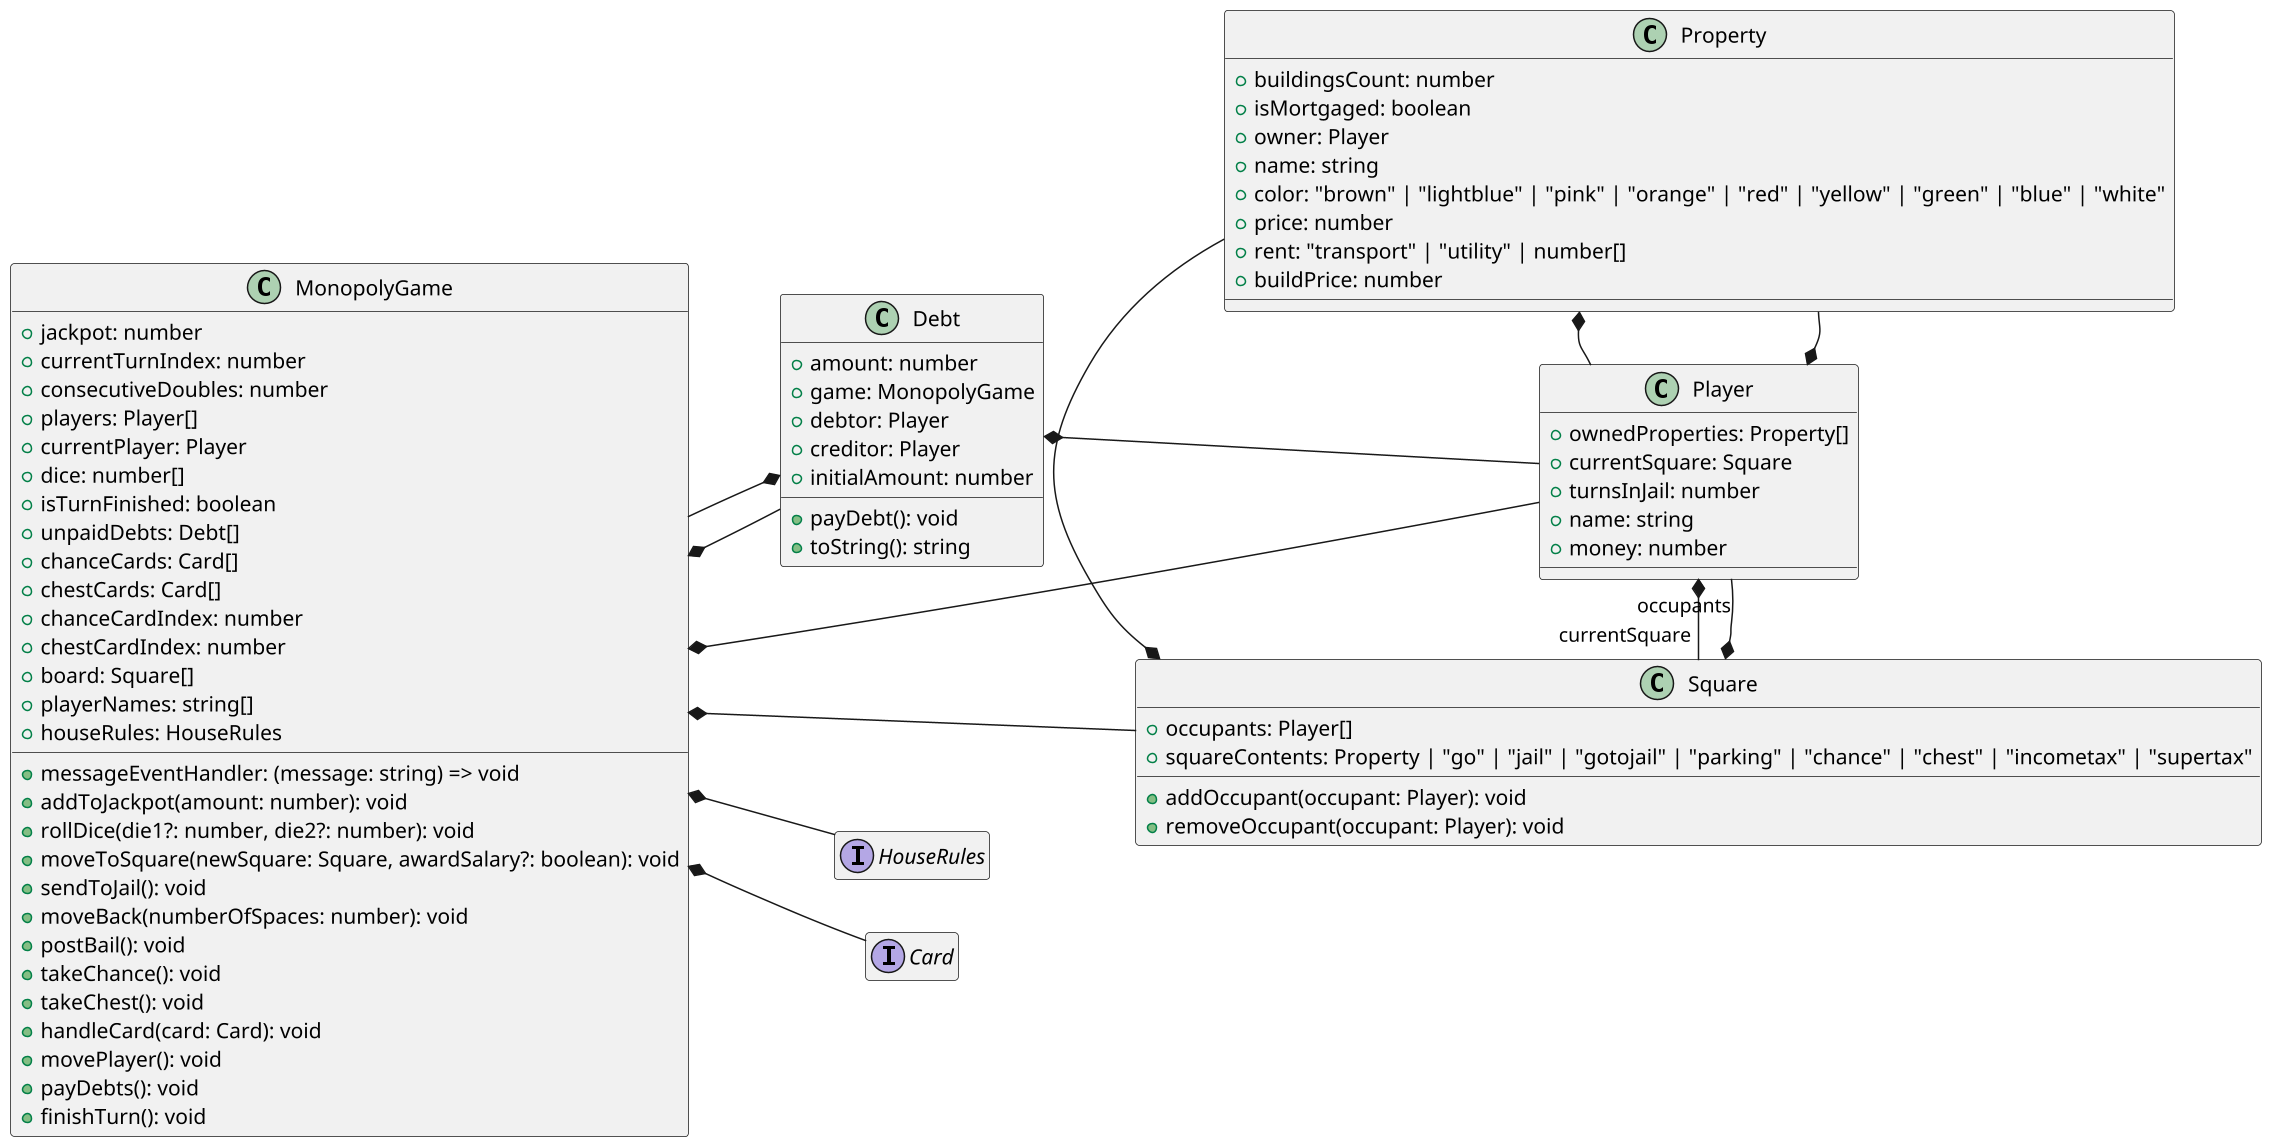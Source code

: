 @startuml
' projet provenant de https://github.com/Chuzzy/Emojiopoly
'skinparam style strictuml
skinparam Shadowing false
left to right direction
'hide members
scale 1.5
interface HouseRules {
    +needMonopolyToBuild: boolean
    +doubleRentWithMortgages: boolean
    +evenBuildRule: boolean
    +rentInJail: boolean
    +extraTurnOnRollingOutOfJail: boolean
    +tradeOutOfBankruptcy: boolean
    +bankCoversUnpaidRent: boolean
    +bankruptAssetsAlwaysToBank: boolean
    +purchaseMortgagedProperties: boolean
    +freeParkingJackpot: number | "fines"
    +goSalary: number
    +landOnGo: "normal" | "double" | "freemove"
    +startingMoney: number
    +turnsInJail: number
    +bailAmount: number
    +maxConsecutiveDoubles: number
    +houseLimit: number
    +hotelLimit: number
    +mortgageRate: number
    +unmortgageRate: number
    +maintenanceRate: number
    +incomeTax: number
    +superTax: number
}
class Player {
    +ownedProperties: Property[]
    +currentSquare: Square
    +turnsInJail: number
    +name: string
    +money: number
}
class Property {
    +buildingsCount: number
    +isMortgaged: boolean
    +owner: Player
    +name: string
    +color: "brown" | "lightblue" | "pink" | "orange" | "red" | "yellow" | "green" | "blue" | "white"
    +price: number
    +rent: "transport" | "utility" | number[]
    +buildPrice: number
}
class Square {
    +occupants: Player[]
    +addOccupant(occupant: Player): void
    +removeOccupant(occupant: Player): void
    +squareContents: Property | "go" | "jail" | "gotojail" | "parking" | "chance" | "chest" | "incometax" | "supertax"
}
class Debt {
    +amount: number
    +payDebt(): void
    +toString(): string
    +game: MonopolyGame
    +debtor: Player
    +creditor: Player
    +initialAmount: number
}
interface Card {
    +text: string
    +action: "gotojail" | "advance" | "back" | "choice" | "payeach" | "collecteach" | "doubletransport" | "earn" | "pay" | "stealmoney" | "stolenmoney" | "streetrepairs"
    +value?: string | number | number[]
}
class MonopolyGame {
    +jackpot: number
    +currentTurnIndex: number
    +consecutiveDoubles: number
    +players: Player[]
    +currentPlayer: Player
    +dice: number[]
    +isTurnFinished: boolean
    +unpaidDebts: Debt[]
    +messageEventHandler: (message: string) => void
    +chanceCards: Card[]
    +chestCards: Card[]
    +chanceCardIndex: number
    +chestCardIndex: number
    +addToJackpot(amount: number): void
    +rollDice(die1?: number, die2?: number): void
    +moveToSquare(newSquare: Square, awardSalary?: boolean): void
    +sendToJail(): void
    +moveBack(numberOfSpaces: number): void
    +postBail(): void
    +takeChance(): void
    +takeChest(): void
    +handleCard(card: Card): void
    +movePlayer(): void
    +payDebts(): void
    +finishTurn(): void
    +board: Square[]
    +playerNames: string[]
    +houseRules: HouseRules
}
Player *- Property
Player *- "currentSquare" Square : "                              "
Property *- Player
Square *- "occupants" Player : ""
Square *- Property
Debt *-- MonopolyGame
Debt *-- Player
MonopolyGame *-- Player
MonopolyGame *-- Debt
MonopolyGame *-- Card
MonopolyGame *-- Square
MonopolyGame *-- HouseRules
hide Card members
hide HouseRules members
@enduml